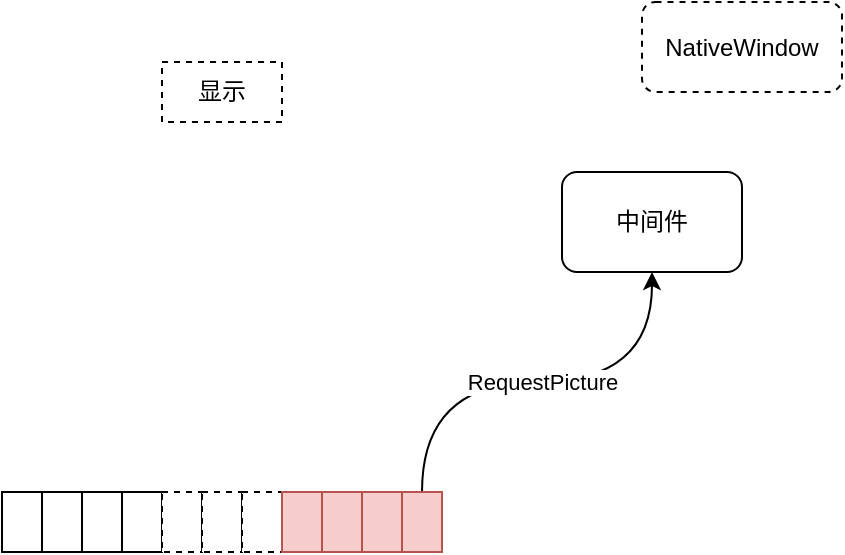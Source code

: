 <mxfile version="13.2.1" type="github">
  <diagram id="s1Fqnn21XHr6FDaUDXpJ" name="第 1 页">
    <mxGraphModel dx="1185" dy="642" grid="1" gridSize="10" guides="1" tooltips="1" connect="1" arrows="1" fold="1" page="1" pageScale="1" pageWidth="827" pageHeight="1169" math="0" shadow="0">
      <root>
        <mxCell id="0" />
        <mxCell id="1" parent="0" />
        <mxCell id="_nLiyWRsYcQnv0Q9AFHW-53" value="中间件" style="rounded=1;whiteSpace=wrap;html=1;shadow=0;comic=0;" vertex="1" parent="1">
          <mxGeometry x="440" y="200" width="90" height="50" as="geometry" />
        </mxCell>
        <mxCell id="_nLiyWRsYcQnv0Q9AFHW-56" value="" style="rounded=0;whiteSpace=wrap;html=1;shadow=0;comic=0;" vertex="1" parent="1">
          <mxGeometry x="160" y="360" width="20" height="30" as="geometry" />
        </mxCell>
        <mxCell id="_nLiyWRsYcQnv0Q9AFHW-57" value="" style="rounded=0;whiteSpace=wrap;html=1;shadow=0;comic=0;" vertex="1" parent="1">
          <mxGeometry x="180" y="360" width="20" height="30" as="geometry" />
        </mxCell>
        <mxCell id="_nLiyWRsYcQnv0Q9AFHW-58" value="" style="rounded=0;whiteSpace=wrap;html=1;shadow=0;comic=0;" vertex="1" parent="1">
          <mxGeometry x="200" y="360" width="20" height="30" as="geometry" />
        </mxCell>
        <mxCell id="_nLiyWRsYcQnv0Q9AFHW-59" value="" style="rounded=0;whiteSpace=wrap;html=1;shadow=0;comic=0;" vertex="1" parent="1">
          <mxGeometry x="220" y="360" width="20" height="30" as="geometry" />
        </mxCell>
        <mxCell id="_nLiyWRsYcQnv0Q9AFHW-60" value="" style="rounded=0;whiteSpace=wrap;html=1;shadow=0;comic=0;dashed=1;" vertex="1" parent="1">
          <mxGeometry x="240" y="360" width="20" height="30" as="geometry" />
        </mxCell>
        <mxCell id="_nLiyWRsYcQnv0Q9AFHW-61" value="" style="rounded=0;whiteSpace=wrap;html=1;shadow=0;comic=0;dashed=1;" vertex="1" parent="1">
          <mxGeometry x="260" y="360" width="20" height="30" as="geometry" />
        </mxCell>
        <mxCell id="_nLiyWRsYcQnv0Q9AFHW-62" value="" style="rounded=0;whiteSpace=wrap;html=1;shadow=0;comic=0;dashed=1;" vertex="1" parent="1">
          <mxGeometry x="280" y="360" width="20" height="30" as="geometry" />
        </mxCell>
        <mxCell id="_nLiyWRsYcQnv0Q9AFHW-78" style="edgeStyle=orthogonalEdgeStyle;curved=1;rounded=0;orthogonalLoop=1;jettySize=auto;html=1;exitX=0.5;exitY=0;exitDx=0;exitDy=0;entryX=0.5;entryY=1;entryDx=0;entryDy=0;" edge="1" parent="1" source="_nLiyWRsYcQnv0Q9AFHW-66" target="_nLiyWRsYcQnv0Q9AFHW-53">
          <mxGeometry relative="1" as="geometry" />
        </mxCell>
        <mxCell id="_nLiyWRsYcQnv0Q9AFHW-79" value="RequestPicture" style="edgeLabel;html=1;align=center;verticalAlign=middle;resizable=0;points=[];" vertex="1" connectable="0" parent="_nLiyWRsYcQnv0Q9AFHW-78">
          <mxGeometry x="-0.082" relative="1" as="geometry">
            <mxPoint x="11.67" as="offset" />
          </mxGeometry>
        </mxCell>
        <mxCell id="_nLiyWRsYcQnv0Q9AFHW-75" value="显示" style="rounded=0;whiteSpace=wrap;html=1;shadow=0;dashed=1;comic=0;" vertex="1" parent="1">
          <mxGeometry x="240" y="145" width="60" height="30" as="geometry" />
        </mxCell>
        <mxCell id="_nLiyWRsYcQnv0Q9AFHW-80" value="NativeWindow" style="rounded=1;whiteSpace=wrap;html=1;shadow=0;dashed=1;comic=0;" vertex="1" parent="1">
          <mxGeometry x="480" y="115" width="100" height="45" as="geometry" />
        </mxCell>
        <mxCell id="_nLiyWRsYcQnv0Q9AFHW-83" value="" style="group;direction=west;" vertex="1" connectable="0" parent="1">
          <mxGeometry x="300" y="360" width="80" height="30" as="geometry" />
        </mxCell>
        <mxCell id="_nLiyWRsYcQnv0Q9AFHW-82" value="" style="group" vertex="1" connectable="0" parent="_nLiyWRsYcQnv0Q9AFHW-83">
          <mxGeometry width="80" height="30" as="geometry" />
        </mxCell>
        <mxCell id="_nLiyWRsYcQnv0Q9AFHW-81" value="" style="group" vertex="1" connectable="0" parent="_nLiyWRsYcQnv0Q9AFHW-82">
          <mxGeometry width="80" height="30" as="geometry" />
        </mxCell>
        <mxCell id="_nLiyWRsYcQnv0Q9AFHW-63" value="" style="rounded=0;whiteSpace=wrap;html=1;shadow=0;comic=0;fillColor=#f8cecc;strokeColor=#b85450;" vertex="1" parent="_nLiyWRsYcQnv0Q9AFHW-81">
          <mxGeometry width="20" height="30" as="geometry" />
        </mxCell>
        <mxCell id="_nLiyWRsYcQnv0Q9AFHW-64" value="" style="rounded=0;whiteSpace=wrap;html=1;shadow=0;comic=0;fillColor=#f8cecc;strokeColor=#b85450;" vertex="1" parent="_nLiyWRsYcQnv0Q9AFHW-81">
          <mxGeometry x="20" width="20" height="30" as="geometry" />
        </mxCell>
        <mxCell id="_nLiyWRsYcQnv0Q9AFHW-65" value="" style="rounded=0;whiteSpace=wrap;html=1;shadow=0;comic=0;fillColor=#f8cecc;strokeColor=#b85450;" vertex="1" parent="_nLiyWRsYcQnv0Q9AFHW-81">
          <mxGeometry x="40" width="20" height="30" as="geometry" />
        </mxCell>
        <mxCell id="_nLiyWRsYcQnv0Q9AFHW-66" value="" style="rounded=0;whiteSpace=wrap;html=1;shadow=0;comic=0;fillColor=#f8cecc;strokeColor=#b85450;" vertex="1" parent="_nLiyWRsYcQnv0Q9AFHW-81">
          <mxGeometry x="60" width="20" height="30" as="geometry" />
        </mxCell>
      </root>
    </mxGraphModel>
  </diagram>
</mxfile>
